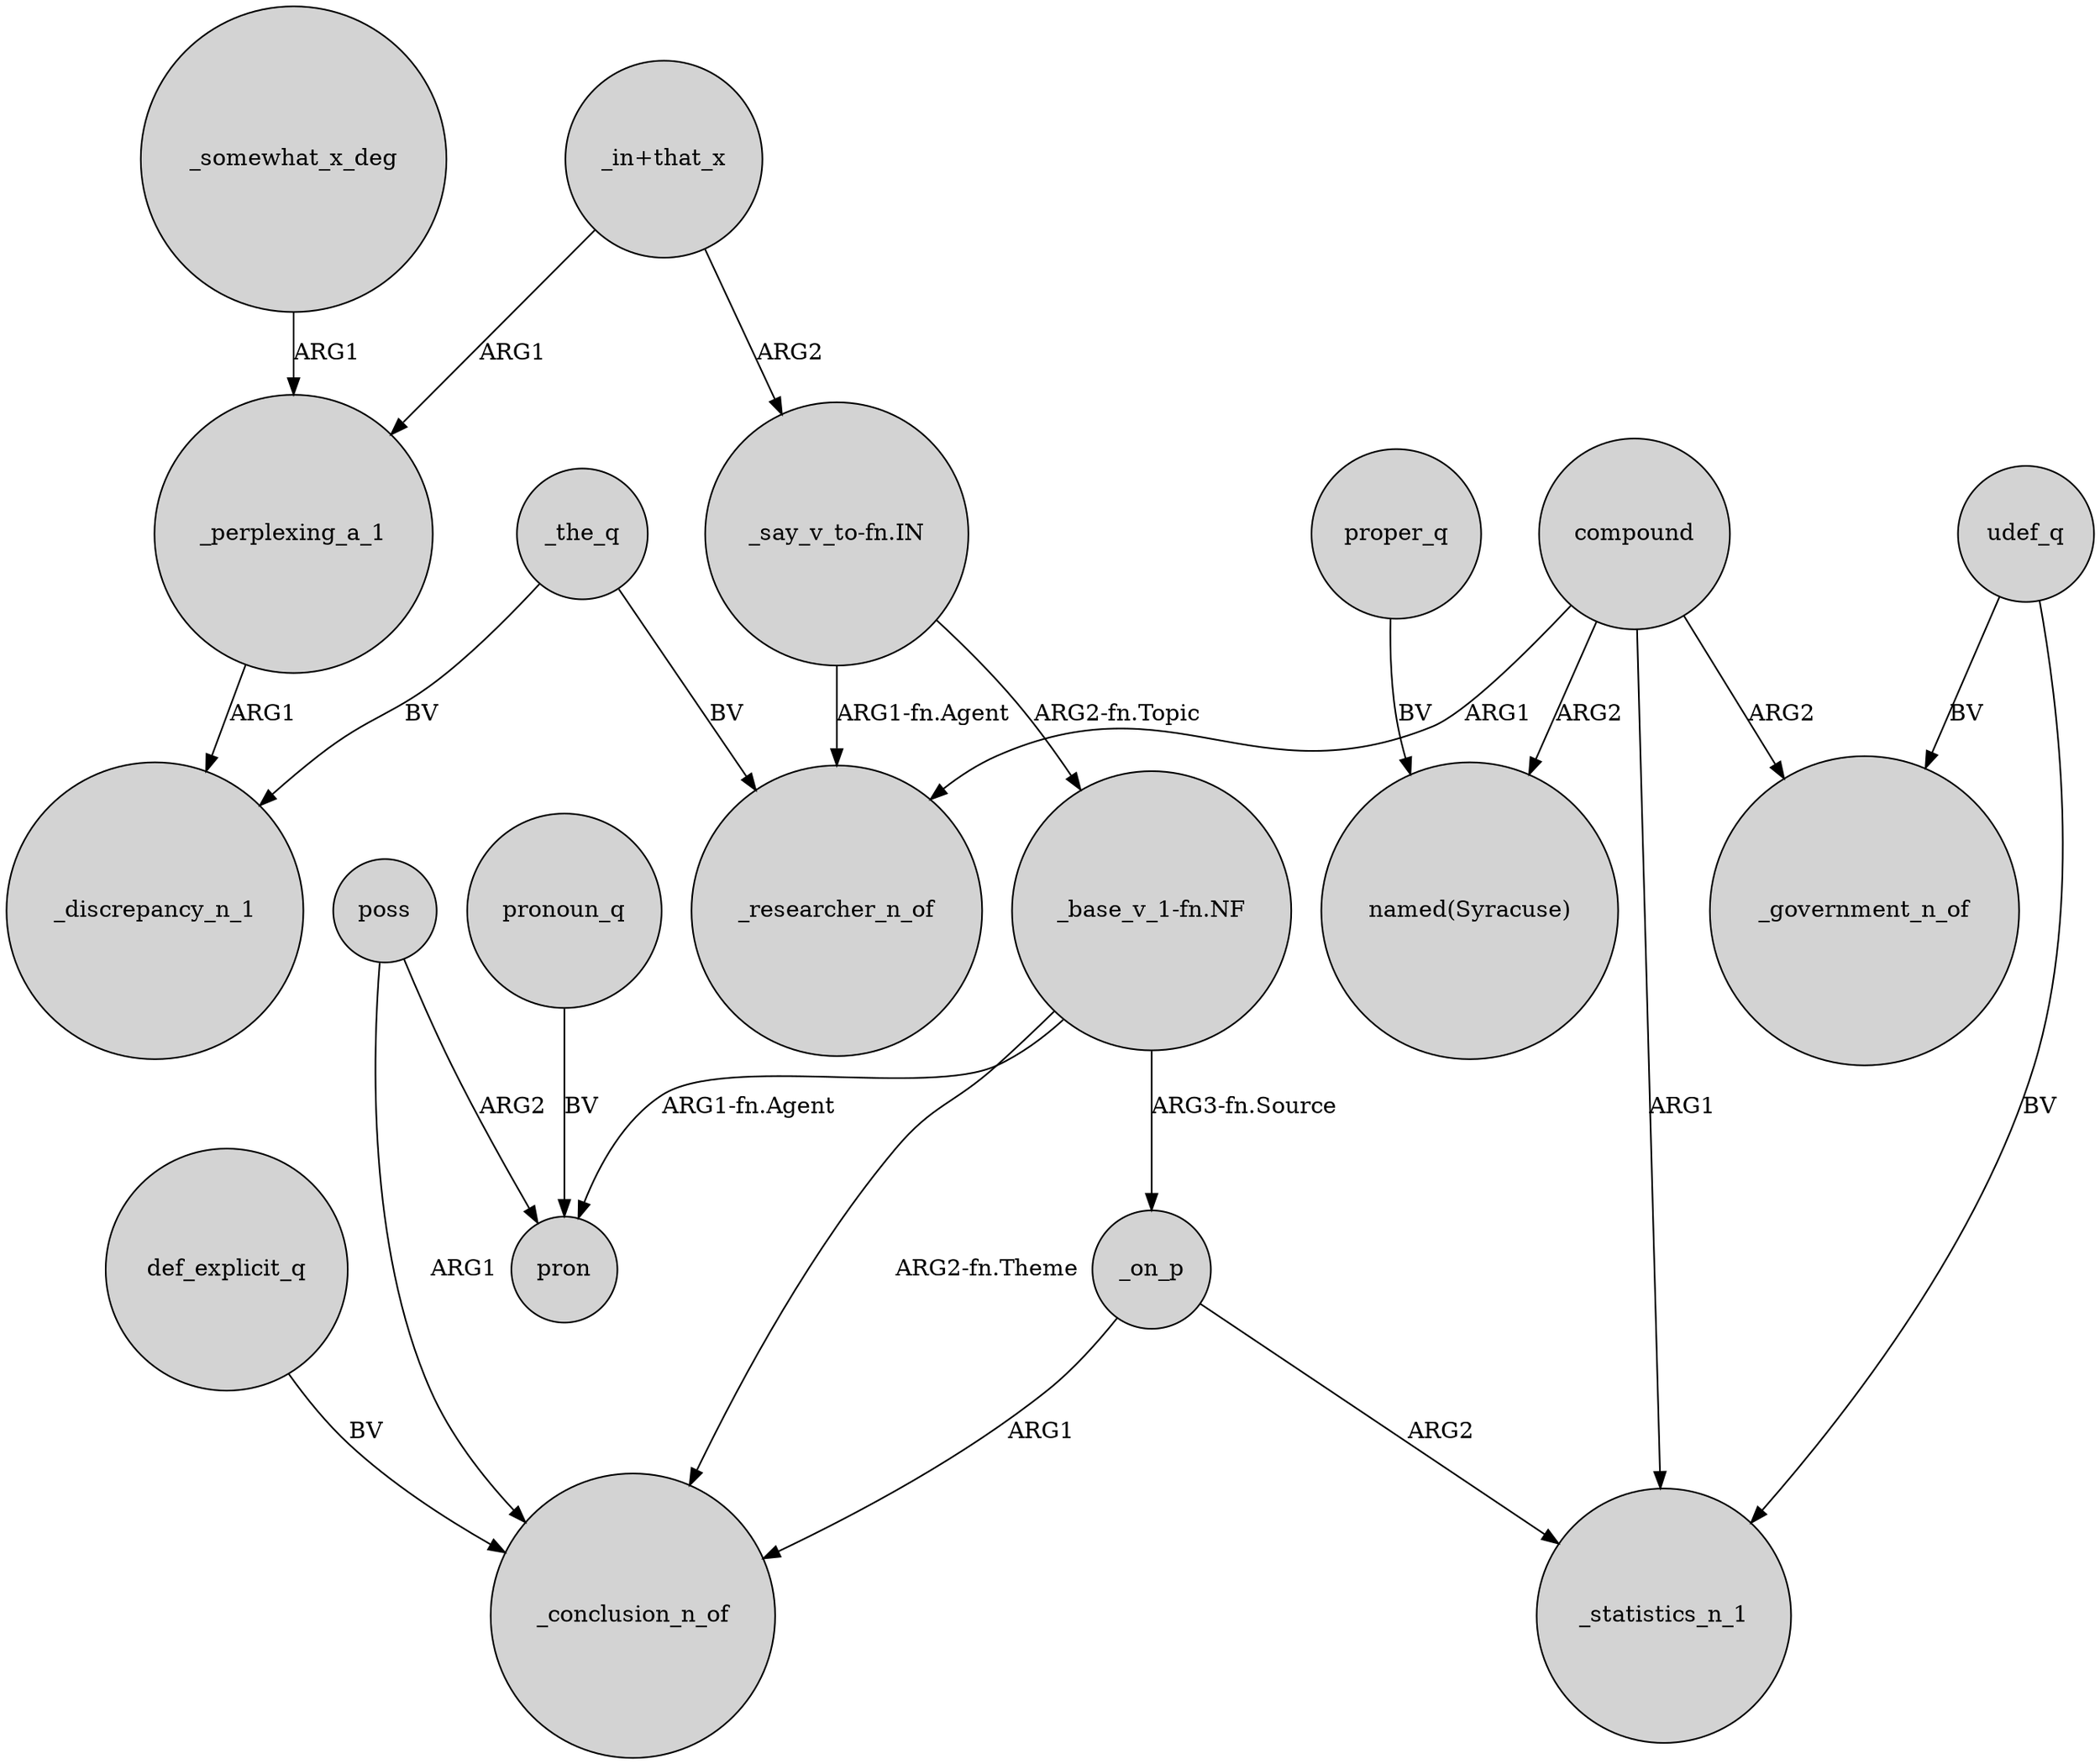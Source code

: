 digraph {
	node [shape=circle style=filled]
	compound -> _researcher_n_of [label=ARG1]
	poss -> pron [label=ARG2]
	_the_q -> _researcher_n_of [label=BV]
	compound -> _government_n_of [label=ARG2]
	"_in+that_x" -> "_say_v_to-fn.IN" [label=ARG2]
	udef_q -> _government_n_of [label=BV]
	_the_q -> _discrepancy_n_1 [label=BV]
	udef_q -> _statistics_n_1 [label=BV]
	"_say_v_to-fn.IN" -> _researcher_n_of [label="ARG1-fn.Agent"]
	_perplexing_a_1 -> _discrepancy_n_1 [label=ARG1]
	"_base_v_1-fn.NF" -> pron [label="ARG1-fn.Agent"]
	_on_p -> _conclusion_n_of [label=ARG1]
	def_explicit_q -> _conclusion_n_of [label=BV]
	"_base_v_1-fn.NF" -> _on_p [label="ARG3-fn.Source"]
	pronoun_q -> pron [label=BV]
	compound -> _statistics_n_1 [label=ARG1]
	"_say_v_to-fn.IN" -> "_base_v_1-fn.NF" [label="ARG2-fn.Topic"]
	_on_p -> _statistics_n_1 [label=ARG2]
	"_base_v_1-fn.NF" -> _conclusion_n_of [label="ARG2-fn.Theme"]
	"_in+that_x" -> _perplexing_a_1 [label=ARG1]
	poss -> _conclusion_n_of [label=ARG1]
	_somewhat_x_deg -> _perplexing_a_1 [label=ARG1]
	compound -> "named(Syracuse)" [label=ARG2]
	proper_q -> "named(Syracuse)" [label=BV]
}
